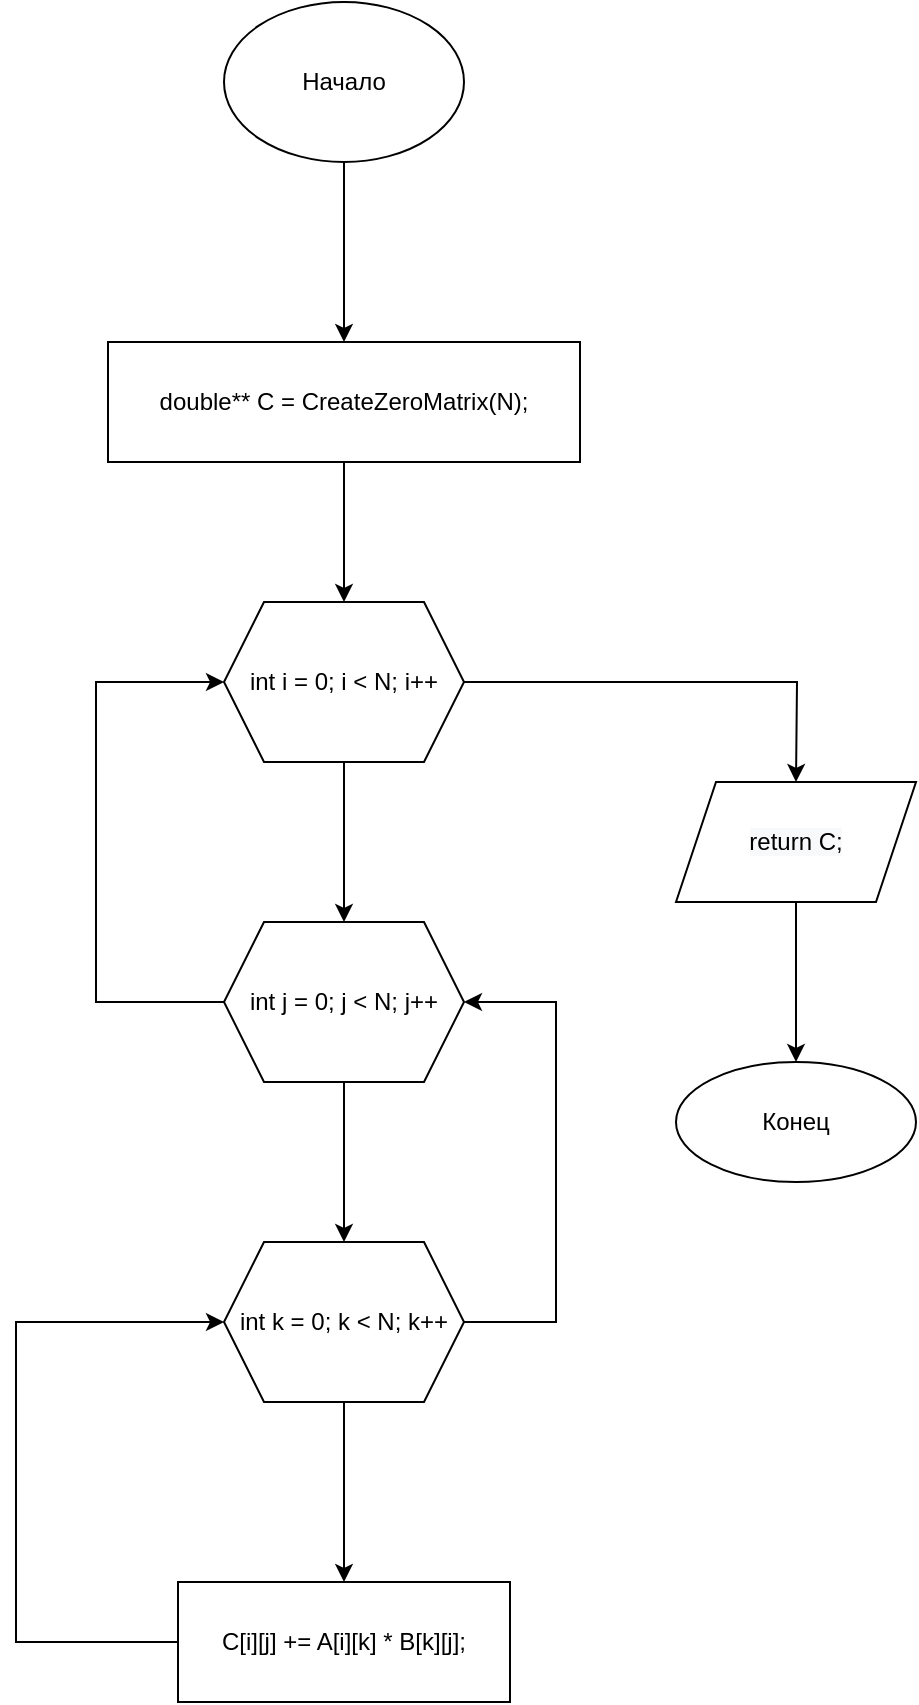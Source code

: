 <mxfile version="15.8.7" type="device"><diagram id="BAsyF4xdVcThkWWsXVhq" name="Страница 1"><mxGraphModel dx="1038" dy="649" grid="1" gridSize="10" guides="1" tooltips="1" connect="1" arrows="1" fold="1" page="1" pageScale="1" pageWidth="827" pageHeight="1169" math="0" shadow="0"><root><mxCell id="0"/><mxCell id="1" parent="0"/><mxCell id="Vvj6_DiW_vmg-MX16WY5-5" value="" style="edgeStyle=orthogonalEdgeStyle;rounded=0;orthogonalLoop=1;jettySize=auto;html=1;" parent="1" source="Vvj6_DiW_vmg-MX16WY5-1" target="Vvj6_DiW_vmg-MX16WY5-4" edge="1"><mxGeometry relative="1" as="geometry"/></mxCell><mxCell id="Vvj6_DiW_vmg-MX16WY5-1" value="Начало" style="ellipse;whiteSpace=wrap;html=1;" parent="1" vertex="1"><mxGeometry x="354" y="40" width="120" height="80" as="geometry"/></mxCell><mxCell id="Vvj6_DiW_vmg-MX16WY5-7" value="" style="edgeStyle=orthogonalEdgeStyle;rounded=0;orthogonalLoop=1;jettySize=auto;html=1;" parent="1" source="Vvj6_DiW_vmg-MX16WY5-4" target="Vvj6_DiW_vmg-MX16WY5-6" edge="1"><mxGeometry relative="1" as="geometry"/></mxCell><mxCell id="Vvj6_DiW_vmg-MX16WY5-4" value="double** C = CreateZeroMatrix(N);" style="whiteSpace=wrap;html=1;" parent="1" vertex="1"><mxGeometry x="296" y="210" width="236" height="60" as="geometry"/></mxCell><mxCell id="Vvj6_DiW_vmg-MX16WY5-9" value="" style="edgeStyle=orthogonalEdgeStyle;rounded=0;orthogonalLoop=1;jettySize=auto;html=1;" parent="1" source="Vvj6_DiW_vmg-MX16WY5-6" target="Vvj6_DiW_vmg-MX16WY5-8" edge="1"><mxGeometry relative="1" as="geometry"/></mxCell><mxCell id="PkxjAS_6UDs8Zgykuoda-1" style="edgeStyle=orthogonalEdgeStyle;rounded=0;orthogonalLoop=1;jettySize=auto;html=1;" edge="1" parent="1" source="Vvj6_DiW_vmg-MX16WY5-6"><mxGeometry relative="1" as="geometry"><mxPoint x="640" y="430" as="targetPoint"/></mxGeometry></mxCell><mxCell id="Vvj6_DiW_vmg-MX16WY5-6" value="int i = 0; i &lt; N; i++" style="shape=hexagon;perimeter=hexagonPerimeter2;whiteSpace=wrap;html=1;fixedSize=1;" parent="1" vertex="1"><mxGeometry x="354" y="340" width="120" height="80" as="geometry"/></mxCell><mxCell id="Vvj6_DiW_vmg-MX16WY5-11" value="" style="edgeStyle=orthogonalEdgeStyle;rounded=0;orthogonalLoop=1;jettySize=auto;html=1;" parent="1" source="Vvj6_DiW_vmg-MX16WY5-8" target="Vvj6_DiW_vmg-MX16WY5-10" edge="1"><mxGeometry relative="1" as="geometry"/></mxCell><mxCell id="Vvj6_DiW_vmg-MX16WY5-16" style="edgeStyle=orthogonalEdgeStyle;rounded=0;orthogonalLoop=1;jettySize=auto;html=1;entryX=0;entryY=0.5;entryDx=0;entryDy=0;" parent="1" source="Vvj6_DiW_vmg-MX16WY5-8" target="Vvj6_DiW_vmg-MX16WY5-6" edge="1"><mxGeometry relative="1" as="geometry"><mxPoint x="290" y="370" as="targetPoint"/><Array as="points"><mxPoint x="290" y="540"/><mxPoint x="290" y="380"/></Array></mxGeometry></mxCell><mxCell id="Vvj6_DiW_vmg-MX16WY5-8" value="int j = 0; j &lt; N; j++" style="shape=hexagon;perimeter=hexagonPerimeter2;whiteSpace=wrap;html=1;fixedSize=1;" parent="1" vertex="1"><mxGeometry x="354" y="500" width="120" height="80" as="geometry"/></mxCell><mxCell id="Vvj6_DiW_vmg-MX16WY5-13" value="" style="edgeStyle=orthogonalEdgeStyle;rounded=0;orthogonalLoop=1;jettySize=auto;html=1;" parent="1" source="Vvj6_DiW_vmg-MX16WY5-10" target="Vvj6_DiW_vmg-MX16WY5-12" edge="1"><mxGeometry relative="1" as="geometry"/></mxCell><mxCell id="Vvj6_DiW_vmg-MX16WY5-15" style="edgeStyle=orthogonalEdgeStyle;rounded=0;orthogonalLoop=1;jettySize=auto;html=1;entryX=1;entryY=0.5;entryDx=0;entryDy=0;" parent="1" source="Vvj6_DiW_vmg-MX16WY5-10" target="Vvj6_DiW_vmg-MX16WY5-8" edge="1"><mxGeometry relative="1" as="geometry"><mxPoint x="540" y="540" as="targetPoint"/><Array as="points"><mxPoint x="520" y="700"/><mxPoint x="520" y="540"/></Array></mxGeometry></mxCell><mxCell id="Vvj6_DiW_vmg-MX16WY5-10" value="int k = 0; k &lt; N; k++" style="shape=hexagon;perimeter=hexagonPerimeter2;whiteSpace=wrap;html=1;fixedSize=1;" parent="1" vertex="1"><mxGeometry x="354" y="660" width="120" height="80" as="geometry"/></mxCell><mxCell id="Vvj6_DiW_vmg-MX16WY5-14" style="edgeStyle=orthogonalEdgeStyle;rounded=0;orthogonalLoop=1;jettySize=auto;html=1;entryX=0;entryY=0.5;entryDx=0;entryDy=0;" parent="1" source="Vvj6_DiW_vmg-MX16WY5-12" target="Vvj6_DiW_vmg-MX16WY5-10" edge="1"><mxGeometry relative="1" as="geometry"><mxPoint x="280" y="690" as="targetPoint"/><Array as="points"><mxPoint x="250" y="860"/><mxPoint x="250" y="700"/></Array></mxGeometry></mxCell><mxCell id="Vvj6_DiW_vmg-MX16WY5-12" value="C[i][j] += A[i][k] * B[k][j];" style="whiteSpace=wrap;html=1;" parent="1" vertex="1"><mxGeometry x="331" y="830" width="166" height="60" as="geometry"/></mxCell><mxCell id="PkxjAS_6UDs8Zgykuoda-4" value="" style="edgeStyle=orthogonalEdgeStyle;rounded=0;orthogonalLoop=1;jettySize=auto;html=1;" edge="1" parent="1" source="PkxjAS_6UDs8Zgykuoda-2" target="PkxjAS_6UDs8Zgykuoda-3"><mxGeometry relative="1" as="geometry"/></mxCell><mxCell id="PkxjAS_6UDs8Zgykuoda-2" value="&#10;&#10;&lt;span style=&quot;color: rgb(0, 0, 0); font-family: helvetica; font-size: 12px; font-style: normal; font-weight: 400; letter-spacing: normal; text-align: center; text-indent: 0px; text-transform: none; word-spacing: 0px; background-color: rgb(248, 249, 250); display: inline; float: none;&quot;&gt;return C;&lt;/span&gt;&#10;&#10;" style="shape=parallelogram;perimeter=parallelogramPerimeter;whiteSpace=wrap;html=1;fixedSize=1;" vertex="1" parent="1"><mxGeometry x="580" y="430" width="120" height="60" as="geometry"/></mxCell><mxCell id="PkxjAS_6UDs8Zgykuoda-3" value="Конец" style="ellipse;whiteSpace=wrap;html=1;" vertex="1" parent="1"><mxGeometry x="580" y="570" width="120" height="60" as="geometry"/></mxCell></root></mxGraphModel></diagram></mxfile>